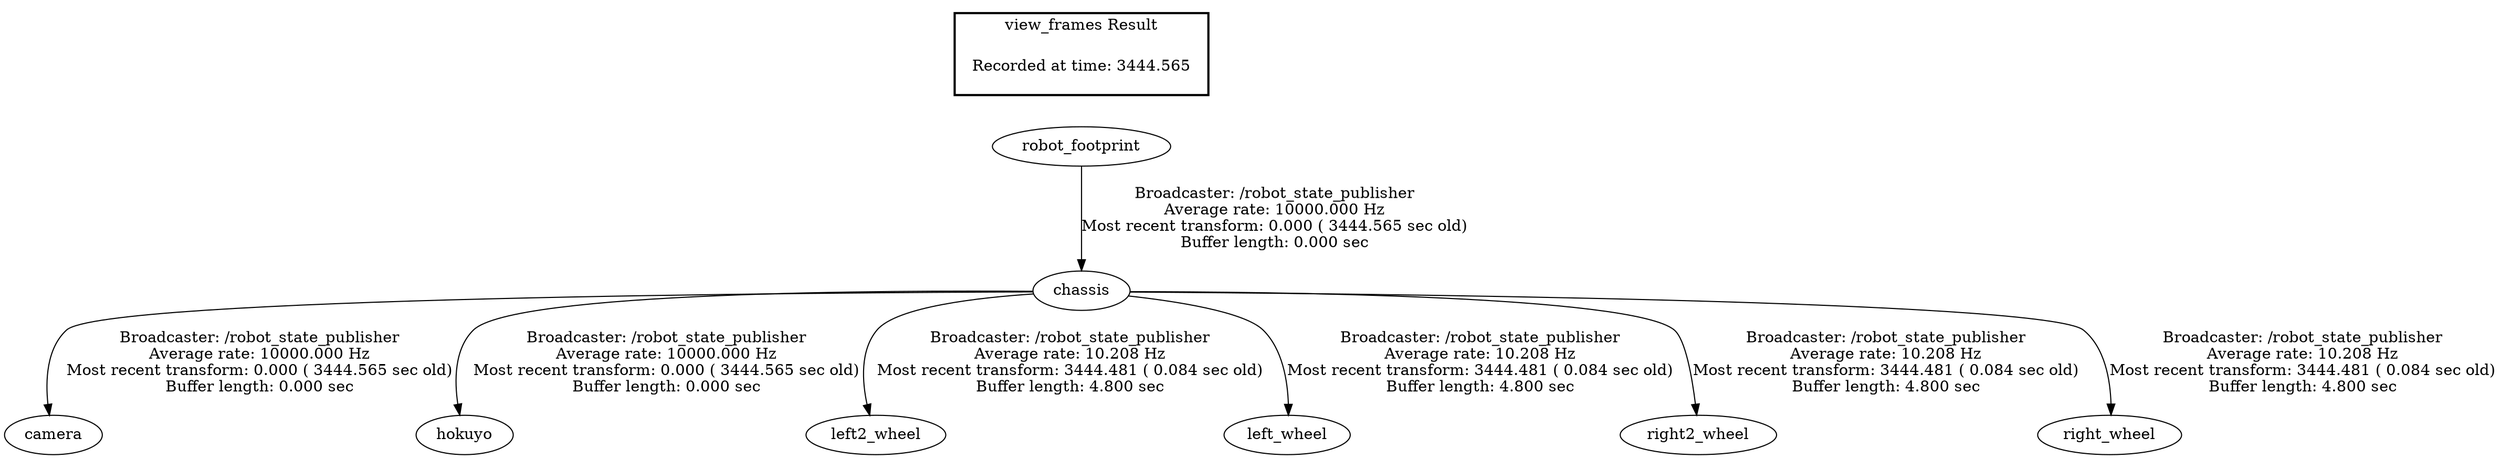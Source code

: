 digraph G {
"chassis" -> "camera"[label="Broadcaster: /robot_state_publisher\nAverage rate: 10000.000 Hz\nMost recent transform: 0.000 ( 3444.565 sec old)\nBuffer length: 0.000 sec\n"];
"robot_footprint" -> "chassis"[label="Broadcaster: /robot_state_publisher\nAverage rate: 10000.000 Hz\nMost recent transform: 0.000 ( 3444.565 sec old)\nBuffer length: 0.000 sec\n"];
"chassis" -> "hokuyo"[label="Broadcaster: /robot_state_publisher\nAverage rate: 10000.000 Hz\nMost recent transform: 0.000 ( 3444.565 sec old)\nBuffer length: 0.000 sec\n"];
"chassis" -> "left2_wheel"[label="Broadcaster: /robot_state_publisher\nAverage rate: 10.208 Hz\nMost recent transform: 3444.481 ( 0.084 sec old)\nBuffer length: 4.800 sec\n"];
"chassis" -> "left_wheel"[label="Broadcaster: /robot_state_publisher\nAverage rate: 10.208 Hz\nMost recent transform: 3444.481 ( 0.084 sec old)\nBuffer length: 4.800 sec\n"];
"chassis" -> "right2_wheel"[label="Broadcaster: /robot_state_publisher\nAverage rate: 10.208 Hz\nMost recent transform: 3444.481 ( 0.084 sec old)\nBuffer length: 4.800 sec\n"];
"chassis" -> "right_wheel"[label="Broadcaster: /robot_state_publisher\nAverage rate: 10.208 Hz\nMost recent transform: 3444.481 ( 0.084 sec old)\nBuffer length: 4.800 sec\n"];
edge [style=invis];
 subgraph cluster_legend { style=bold; color=black; label ="view_frames Result";
"Recorded at time: 3444.565"[ shape=plaintext ] ;
 }->"robot_footprint";
}